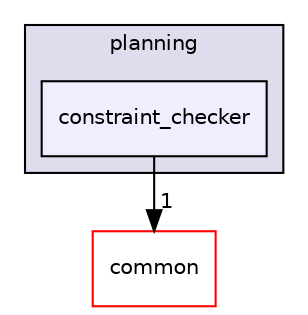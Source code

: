 digraph "modules/planning/constraint_checker" {
  compound=true
  node [ fontsize="10", fontname="Helvetica"];
  edge [ labelfontsize="10", labelfontname="Helvetica"];
  subgraph clusterdir_7c2f6958be28a79ba0c365dc1c742e99 {
    graph [ bgcolor="#ddddee", pencolor="black", label="planning" fontname="Helvetica", fontsize="10", URL="dir_7c2f6958be28a79ba0c365dc1c742e99.html"]
  dir_a0ed3faa5d39b514a992bdb3446b058d [shape=box, label="constraint_checker", style="filled", fillcolor="#eeeeff", pencolor="black", URL="dir_a0ed3faa5d39b514a992bdb3446b058d.html"];
  }
  dir_66bbc1175c980ce8ddd485259d3b02bb [shape=box label="common" fillcolor="white" style="filled" color="red" URL="dir_66bbc1175c980ce8ddd485259d3b02bb.html"];
  dir_a0ed3faa5d39b514a992bdb3446b058d->dir_66bbc1175c980ce8ddd485259d3b02bb [headlabel="1", labeldistance=1.5 headhref="dir_000182_000175.html"];
}
